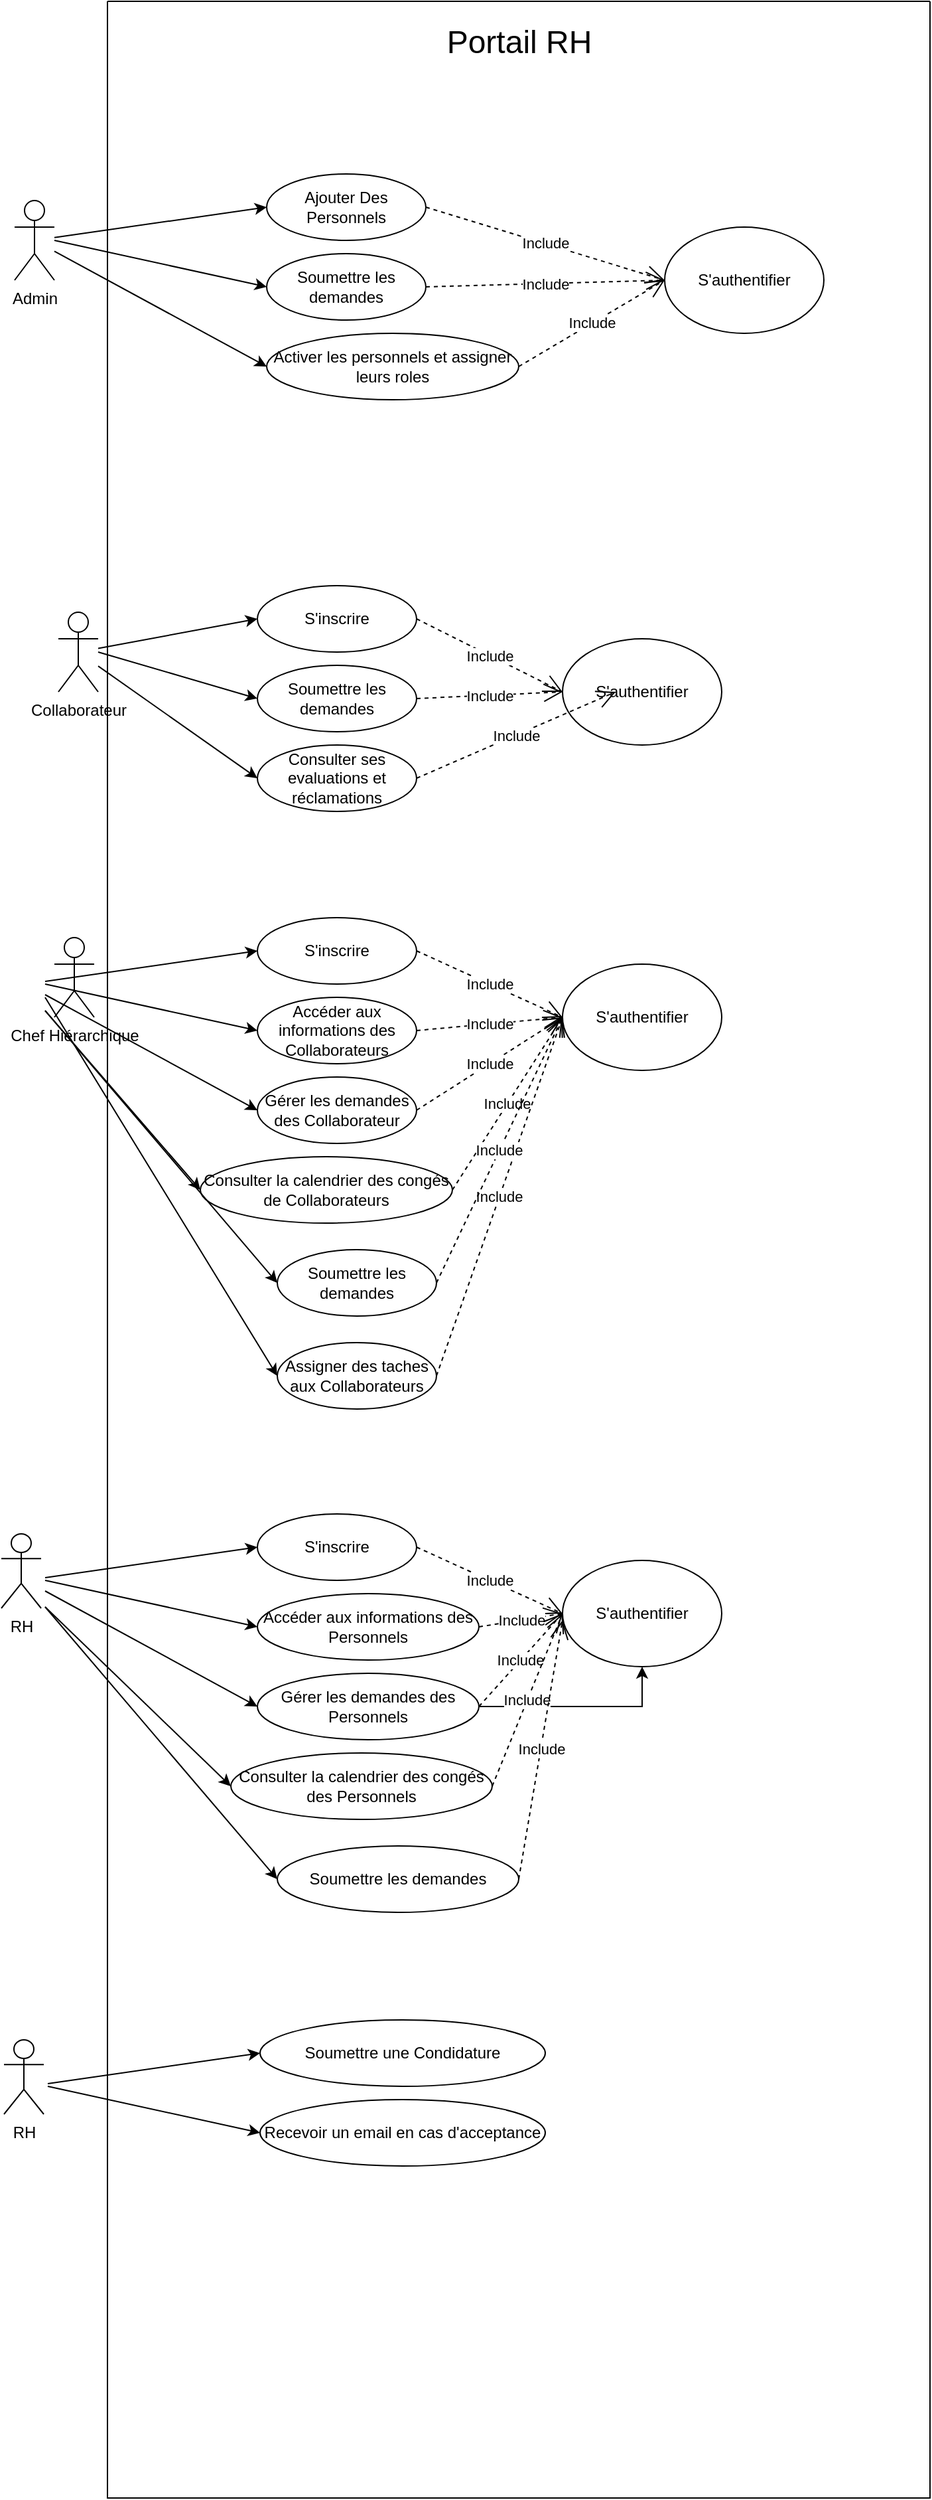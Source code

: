 <mxfile version="26.0.14">
  <diagram name="Page-1" id="tZB94l7u62PhZjTg-OVc">
    <mxGraphModel dx="937" dy="1857" grid="1" gridSize="10" guides="1" tooltips="1" connect="1" arrows="1" fold="1" page="1" pageScale="1" pageWidth="827" pageHeight="1169" math="0" shadow="0">
      <root>
        <mxCell id="0" />
        <mxCell id="1" parent="0" />
        <mxCell id="SV4HgoW76WbXQF1gWdj0-1" value="Collaborateur" style="shape=umlActor;verticalLabelPosition=bottom;verticalAlign=top;html=1;outlineConnect=0;" vertex="1" parent="1">
          <mxGeometry x="113" y="490" width="30" height="60" as="geometry" />
        </mxCell>
        <mxCell id="SV4HgoW76WbXQF1gWdj0-2" value="" style="swimlane;startSize=0;" vertex="1" parent="1">
          <mxGeometry x="150" y="30" width="620" height="1880" as="geometry" />
        </mxCell>
        <mxCell id="SV4HgoW76WbXQF1gWdj0-4" value="&lt;font style=&quot;font-size: 24px;&quot;&gt;Portail RH&lt;/font&gt;" style="text;html=1;align=center;verticalAlign=middle;resizable=0;points=[];autosize=1;strokeColor=none;fillColor=none;strokeWidth=3;" vertex="1" parent="SV4HgoW76WbXQF1gWdj0-2">
          <mxGeometry x="245" y="11" width="130" height="40" as="geometry" />
        </mxCell>
        <mxCell id="SV4HgoW76WbXQF1gWdj0-5" value="S&#39;inscrire" style="ellipse;whiteSpace=wrap;html=1;" vertex="1" parent="SV4HgoW76WbXQF1gWdj0-2">
          <mxGeometry x="113" y="440" width="120" height="50" as="geometry" />
        </mxCell>
        <mxCell id="SV4HgoW76WbXQF1gWdj0-6" value="Soumettre les demandes" style="ellipse;whiteSpace=wrap;html=1;" vertex="1" parent="SV4HgoW76WbXQF1gWdj0-2">
          <mxGeometry x="113" y="500" width="120" height="50" as="geometry" />
        </mxCell>
        <mxCell id="SV4HgoW76WbXQF1gWdj0-7" value="Consulter ses evaluations et réclamations" style="ellipse;whiteSpace=wrap;html=1;" vertex="1" parent="SV4HgoW76WbXQF1gWdj0-2">
          <mxGeometry x="113" y="560" width="120" height="50" as="geometry" />
        </mxCell>
        <mxCell id="SV4HgoW76WbXQF1gWdj0-11" value="S&#39;authentifier" style="ellipse;whiteSpace=wrap;html=1;" vertex="1" parent="SV4HgoW76WbXQF1gWdj0-2">
          <mxGeometry x="343" y="480" width="120" height="80" as="geometry" />
        </mxCell>
        <mxCell id="SV4HgoW76WbXQF1gWdj0-13" value="Include" style="endArrow=open;endSize=12;dashed=1;html=1;rounded=0;exitX=1;exitY=0.5;exitDx=0;exitDy=0;entryX=0;entryY=0.5;entryDx=0;entryDy=0;" edge="1" parent="SV4HgoW76WbXQF1gWdj0-2" source="SV4HgoW76WbXQF1gWdj0-5" target="SV4HgoW76WbXQF1gWdj0-11">
          <mxGeometry width="160" relative="1" as="geometry">
            <mxPoint x="283" y="450" as="sourcePoint" />
            <mxPoint x="443" y="450" as="targetPoint" />
          </mxGeometry>
        </mxCell>
        <mxCell id="SV4HgoW76WbXQF1gWdj0-14" value="Include" style="endArrow=open;endSize=12;dashed=1;html=1;rounded=0;exitX=1;exitY=0.5;exitDx=0;exitDy=0;entryX=0;entryY=0.5;entryDx=0;entryDy=0;" edge="1" parent="SV4HgoW76WbXQF1gWdj0-2" source="SV4HgoW76WbXQF1gWdj0-6" target="SV4HgoW76WbXQF1gWdj0-11">
          <mxGeometry width="160" relative="1" as="geometry">
            <mxPoint x="243" y="475" as="sourcePoint" />
            <mxPoint x="353" y="530" as="targetPoint" />
          </mxGeometry>
        </mxCell>
        <mxCell id="SV4HgoW76WbXQF1gWdj0-17" value="S&#39;inscrire" style="ellipse;whiteSpace=wrap;html=1;" vertex="1" parent="SV4HgoW76WbXQF1gWdj0-2">
          <mxGeometry x="113" y="690" width="120" height="50" as="geometry" />
        </mxCell>
        <mxCell id="SV4HgoW76WbXQF1gWdj0-18" value="Accéder aux informations des Collaborateurs" style="ellipse;whiteSpace=wrap;html=1;" vertex="1" parent="SV4HgoW76WbXQF1gWdj0-2">
          <mxGeometry x="113" y="750" width="120" height="50" as="geometry" />
        </mxCell>
        <mxCell id="SV4HgoW76WbXQF1gWdj0-19" value="Gérer&lt;span style=&quot;color: rgba(0, 0, 0, 0); font-family: monospace; font-size: 0px; text-align: start; text-wrap-mode: nowrap;&quot;&gt;%3CmxGraphModel%3E%3Croot%3E%3CmxCell%20id%3D%220%22%2F%3E%3CmxCell%20id%3D%221%22%20parent%3D%220%22%2F%3E%3CmxCell%20id%3D%222%22%20value%3D%22S&#39;inscrire%22%20style%3D%22ellipse%3BwhiteSpace%3Dwrap%3Bhtml%3D1%3B%22%20vertex%3D%221%22%20parent%3D%221%22%3E%3CmxGeometry%20x%3D%22320%22%20y%3D%22130%22%20width%3D%22120%22%20height%3D%2250%22%20as%3D%22geometry%22%2F%3E%3C%2FmxCell%3E%3CmxCell%20id%3D%223%22%20value%3D%22Soumettre%20les%20demandes%22%20style%3D%22ellipse%3BwhiteSpace%3Dwrap%3Bhtml%3D1%3B%22%20vertex%3D%221%22%20parent%3D%221%22%3E%3CmxGeometry%20x%3D%22320%22%20y%3D%22190%22%20width%3D%22120%22%20height%3D%2250%22%20as%3D%22geometry%22%2F%3E%3C%2FmxCell%3E%3CmxCell%20id%3D%224%22%20value%3D%22Consulter%20ses%20evaluations%20et%20r%C3%A9clamations%22%20style%3D%22ellipse%3BwhiteSpace%3Dwrap%3Bhtml%3D1%3B%22%20vertex%3D%221%22%20parent%3D%221%22%3E%3CmxGeometry%20x%3D%22320%22%20y%3D%22250%22%20width%3D%22120%22%20height%3D%2250%22%20as%3D%22geometry%22%2F%3E%3C%2FmxCell%3E%3CmxCell%20id%3D%225%22%20value%3D%22%22%20style%3D%22endArrow%3Dclassic%3Bhtml%3D1%3Brounded%3D0%3BentryX%3D0%3BentryY%3D0.5%3BentryDx%3D0%3BentryDy%3D0%3B%22%20edge%3D%221%22%20target%3D%222%22%20parent%3D%221%22%3E%3CmxGeometry%20width%3D%2250%22%20height%3D%2250%22%20relative%3D%221%22%20as%3D%22geometry%22%3E%3CmxPoint%20x%3D%22160%22%20y%3D%22178%22%20as%3D%22sourcePoint%22%2F%3E%3CmxPoint%20x%3D%22280%22%20y%3D%22210%22%20as%3D%22targetPoint%22%2F%3E%3C%2FmxGeometry%3E%3C%2FmxCell%3E%3CmxCell%20id%3D%226%22%20value%3D%22%22%20style%3D%22endArrow%3Dclassic%3Bhtml%3D1%3Brounded%3D0%3BentryX%3D0%3BentryY%3D0.5%3BentryDx%3D0%3BentryDy%3D0%3B%22%20edge%3D%221%22%20target%3D%223%22%20parent%3D%221%22%3E%3CmxGeometry%20width%3D%2250%22%20height%3D%2250%22%20relative%3D%221%22%20as%3D%22geometry%22%3E%3CmxPoint%20x%3D%22160%22%20y%3D%22180%22%20as%3D%22sourcePoint%22%2F%3E%3CmxPoint%20x%3D%22330%22%20y%3D%22165%22%20as%3D%22targetPoint%22%2F%3E%3C%2FmxGeometry%3E%3C%2FmxCell%3E%3CmxCell%20id%3D%227%22%20value%3D%22%22%20style%3D%22endArrow%3Dclassic%3Bhtml%3D1%3Brounded%3D0%3BentryX%3D0%3BentryY%3D0.5%3BentryDx%3D0%3BentryDy%3D0%3B%22%20edge%3D%221%22%20target%3D%224%22%20parent%3D%221%22%3E%3CmxGeometry%20width%3D%2250%22%20height%3D%2250%22%20relative%3D%221%22%20as%3D%22geometry%22%3E%3CmxPoint%20x%3D%22160%22%20y%3D%22188%22%20as%3D%22sourcePoint%22%2F%3E%3CmxPoint%20x%3D%22340%22%20y%3D%22175%22%20as%3D%22targetPoint%22%2F%3E%3C%2FmxGeometry%3E%3C%2FmxCell%3E%3C%2Froot%3E%3C%2FmxGraphModel%3E&lt;/span&gt;&amp;nbsp;les demandes des Collaborateur" style="ellipse;whiteSpace=wrap;html=1;" vertex="1" parent="SV4HgoW76WbXQF1gWdj0-2">
          <mxGeometry x="113" y="810" width="120" height="50" as="geometry" />
        </mxCell>
        <mxCell id="SV4HgoW76WbXQF1gWdj0-20" value="" style="endArrow=classic;html=1;rounded=0;entryX=0;entryY=0.5;entryDx=0;entryDy=0;" edge="1" parent="SV4HgoW76WbXQF1gWdj0-2" target="SV4HgoW76WbXQF1gWdj0-17">
          <mxGeometry width="50" height="50" relative="1" as="geometry">
            <mxPoint x="-47" y="738" as="sourcePoint" />
            <mxPoint x="73" y="770" as="targetPoint" />
          </mxGeometry>
        </mxCell>
        <mxCell id="SV4HgoW76WbXQF1gWdj0-21" value="" style="endArrow=classic;html=1;rounded=0;entryX=0;entryY=0.5;entryDx=0;entryDy=0;" edge="1" parent="SV4HgoW76WbXQF1gWdj0-2" target="SV4HgoW76WbXQF1gWdj0-18">
          <mxGeometry width="50" height="50" relative="1" as="geometry">
            <mxPoint x="-47" y="740" as="sourcePoint" />
            <mxPoint x="123" y="725" as="targetPoint" />
          </mxGeometry>
        </mxCell>
        <mxCell id="SV4HgoW76WbXQF1gWdj0-22" value="" style="endArrow=classic;html=1;rounded=0;entryX=0;entryY=0.5;entryDx=0;entryDy=0;" edge="1" parent="SV4HgoW76WbXQF1gWdj0-2" target="SV4HgoW76WbXQF1gWdj0-19">
          <mxGeometry width="50" height="50" relative="1" as="geometry">
            <mxPoint x="-47" y="748" as="sourcePoint" />
            <mxPoint x="133" y="735" as="targetPoint" />
          </mxGeometry>
        </mxCell>
        <mxCell id="SV4HgoW76WbXQF1gWdj0-23" value="Consulter la calendrier des congés de Collaborateurs" style="ellipse;whiteSpace=wrap;html=1;" vertex="1" parent="SV4HgoW76WbXQF1gWdj0-2">
          <mxGeometry x="70" y="870" width="190" height="50" as="geometry" />
        </mxCell>
        <mxCell id="SV4HgoW76WbXQF1gWdj0-24" value="Soumettre les demandes" style="ellipse;whiteSpace=wrap;html=1;" vertex="1" parent="SV4HgoW76WbXQF1gWdj0-2">
          <mxGeometry x="128" y="940" width="120" height="50" as="geometry" />
        </mxCell>
        <mxCell id="SV4HgoW76WbXQF1gWdj0-25" value="Assigner des taches aux Collaborateurs" style="ellipse;whiteSpace=wrap;html=1;" vertex="1" parent="SV4HgoW76WbXQF1gWdj0-2">
          <mxGeometry x="128" y="1010" width="120" height="50" as="geometry" />
        </mxCell>
        <mxCell id="SV4HgoW76WbXQF1gWdj0-26" value="" style="endArrow=classic;html=1;rounded=0;entryX=0;entryY=0.5;entryDx=0;entryDy=0;" edge="1" parent="SV4HgoW76WbXQF1gWdj0-2" target="SV4HgoW76WbXQF1gWdj0-23">
          <mxGeometry width="50" height="50" relative="1" as="geometry">
            <mxPoint x="-47" y="760" as="sourcePoint" />
            <mxPoint x="73" y="950" as="targetPoint" />
          </mxGeometry>
        </mxCell>
        <mxCell id="SV4HgoW76WbXQF1gWdj0-27" value="" style="endArrow=classic;html=1;rounded=0;entryX=0;entryY=0.5;entryDx=0;entryDy=0;" edge="1" parent="SV4HgoW76WbXQF1gWdj0-2" target="SV4HgoW76WbXQF1gWdj0-24">
          <mxGeometry width="50" height="50" relative="1" as="geometry">
            <mxPoint x="-47" y="760" as="sourcePoint" />
            <mxPoint x="123" y="905" as="targetPoint" />
          </mxGeometry>
        </mxCell>
        <mxCell id="SV4HgoW76WbXQF1gWdj0-28" value="" style="endArrow=classic;html=1;rounded=0;entryX=0;entryY=0.5;entryDx=0;entryDy=0;" edge="1" parent="SV4HgoW76WbXQF1gWdj0-2" target="SV4HgoW76WbXQF1gWdj0-25">
          <mxGeometry width="50" height="50" relative="1" as="geometry">
            <mxPoint x="-47" y="750" as="sourcePoint" />
            <mxPoint x="133" y="915" as="targetPoint" />
          </mxGeometry>
        </mxCell>
        <mxCell id="SV4HgoW76WbXQF1gWdj0-30" value="S&#39;authentifier" style="ellipse;whiteSpace=wrap;html=1;" vertex="1" parent="SV4HgoW76WbXQF1gWdj0-2">
          <mxGeometry x="343" y="725" width="120" height="80" as="geometry" />
        </mxCell>
        <mxCell id="SV4HgoW76WbXQF1gWdj0-31" value="Include" style="endArrow=open;endSize=12;dashed=1;html=1;rounded=0;exitX=1;exitY=0.5;exitDx=0;exitDy=0;entryX=0;entryY=0.5;entryDx=0;entryDy=0;" edge="1" parent="SV4HgoW76WbXQF1gWdj0-2" target="SV4HgoW76WbXQF1gWdj0-30" source="SV4HgoW76WbXQF1gWdj0-17">
          <mxGeometry width="160" relative="1" as="geometry">
            <mxPoint x="233" y="710" as="sourcePoint" />
            <mxPoint x="443" y="695" as="targetPoint" />
          </mxGeometry>
        </mxCell>
        <mxCell id="SV4HgoW76WbXQF1gWdj0-32" value="Include" style="endArrow=open;endSize=12;dashed=1;html=1;rounded=0;exitX=1;exitY=0.5;exitDx=0;exitDy=0;entryX=0;entryY=0.5;entryDx=0;entryDy=0;" edge="1" parent="SV4HgoW76WbXQF1gWdj0-2" target="SV4HgoW76WbXQF1gWdj0-30" source="SV4HgoW76WbXQF1gWdj0-18">
          <mxGeometry width="160" relative="1" as="geometry">
            <mxPoint x="233" y="770" as="sourcePoint" />
            <mxPoint x="353" y="775" as="targetPoint" />
          </mxGeometry>
        </mxCell>
        <mxCell id="SV4HgoW76WbXQF1gWdj0-33" value="Include" style="endArrow=open;endSize=12;dashed=1;html=1;rounded=0;exitX=1;exitY=0.5;exitDx=0;exitDy=0;" edge="1" parent="SV4HgoW76WbXQF1gWdj0-2" source="SV4HgoW76WbXQF1gWdj0-19">
          <mxGeometry width="160" relative="1" as="geometry">
            <mxPoint x="233" y="830" as="sourcePoint" />
            <mxPoint x="343" y="765" as="targetPoint" />
          </mxGeometry>
        </mxCell>
        <mxCell id="SV4HgoW76WbXQF1gWdj0-34" value="Include" style="endArrow=open;endSize=12;dashed=1;html=1;rounded=0;exitX=1;exitY=0.5;exitDx=0;exitDy=0;entryX=0;entryY=0.5;entryDx=0;entryDy=0;" edge="1" parent="SV4HgoW76WbXQF1gWdj0-2" source="SV4HgoW76WbXQF1gWdj0-23" target="SV4HgoW76WbXQF1gWdj0-30">
          <mxGeometry width="160" relative="1" as="geometry">
            <mxPoint x="243" y="840" as="sourcePoint" />
            <mxPoint x="353" y="775" as="targetPoint" />
          </mxGeometry>
        </mxCell>
        <mxCell id="SV4HgoW76WbXQF1gWdj0-36" value="Include" style="endArrow=open;endSize=12;dashed=1;html=1;rounded=0;exitX=1;exitY=0.5;exitDx=0;exitDy=0;entryX=0;entryY=0.5;entryDx=0;entryDy=0;" edge="1" parent="SV4HgoW76WbXQF1gWdj0-2" source="SV4HgoW76WbXQF1gWdj0-25" target="SV4HgoW76WbXQF1gWdj0-30">
          <mxGeometry width="160" relative="1" as="geometry">
            <mxPoint x="293" y="1025" as="sourcePoint" />
            <mxPoint x="353" y="780" as="targetPoint" />
          </mxGeometry>
        </mxCell>
        <mxCell id="SV4HgoW76WbXQF1gWdj0-48" value="" style="endArrow=classic;html=1;rounded=0;entryX=0;entryY=0.5;entryDx=0;entryDy=0;" edge="1" parent="SV4HgoW76WbXQF1gWdj0-2" source="SV4HgoW76WbXQF1gWdj0-44" target="SV4HgoW76WbXQF1gWdj0-45">
          <mxGeometry width="50" height="50" relative="1" as="geometry">
            <mxPoint x="30" y="260" as="sourcePoint" />
            <mxPoint x="80" y="210" as="targetPoint" />
          </mxGeometry>
        </mxCell>
        <mxCell id="SV4HgoW76WbXQF1gWdj0-49" value="" style="endArrow=classic;html=1;rounded=0;entryX=0;entryY=0.5;entryDx=0;entryDy=0;" edge="1" parent="SV4HgoW76WbXQF1gWdj0-2" target="SV4HgoW76WbXQF1gWdj0-46">
          <mxGeometry width="50" height="50" relative="1" as="geometry">
            <mxPoint x="-40" y="180" as="sourcePoint" />
            <mxPoint x="130" y="165" as="targetPoint" />
          </mxGeometry>
        </mxCell>
        <mxCell id="SV4HgoW76WbXQF1gWdj0-50" value="" style="endArrow=classic;html=1;rounded=0;entryX=0;entryY=0.5;entryDx=0;entryDy=0;" edge="1" parent="SV4HgoW76WbXQF1gWdj0-2" source="SV4HgoW76WbXQF1gWdj0-44" target="SV4HgoW76WbXQF1gWdj0-47">
          <mxGeometry width="50" height="50" relative="1" as="geometry">
            <mxPoint x="-20" y="198" as="sourcePoint" />
            <mxPoint x="140" y="175" as="targetPoint" />
          </mxGeometry>
        </mxCell>
        <mxCell id="SV4HgoW76WbXQF1gWdj0-44" value="Admin" style="shape=umlActor;verticalLabelPosition=bottom;verticalAlign=top;html=1;outlineConnect=0;" vertex="1" parent="SV4HgoW76WbXQF1gWdj0-2">
          <mxGeometry x="-70" y="150" width="30" height="60" as="geometry" />
        </mxCell>
        <mxCell id="SV4HgoW76WbXQF1gWdj0-45" value="Ajouter Des Personnels" style="ellipse;whiteSpace=wrap;html=1;" vertex="1" parent="SV4HgoW76WbXQF1gWdj0-2">
          <mxGeometry x="120" y="130" width="120" height="50" as="geometry" />
        </mxCell>
        <mxCell id="SV4HgoW76WbXQF1gWdj0-46" value="Soumettre les demandes" style="ellipse;whiteSpace=wrap;html=1;" vertex="1" parent="SV4HgoW76WbXQF1gWdj0-2">
          <mxGeometry x="120" y="190" width="120" height="50" as="geometry" />
        </mxCell>
        <mxCell id="SV4HgoW76WbXQF1gWdj0-47" value="Activer les personnels et assigner leurs roles" style="ellipse;whiteSpace=wrap;html=1;" vertex="1" parent="SV4HgoW76WbXQF1gWdj0-2">
          <mxGeometry x="120" y="250" width="190" height="50" as="geometry" />
        </mxCell>
        <mxCell id="SV4HgoW76WbXQF1gWdj0-51" value="S&#39;authentifier" style="ellipse;whiteSpace=wrap;html=1;" vertex="1" parent="SV4HgoW76WbXQF1gWdj0-2">
          <mxGeometry x="420" y="170" width="120" height="80" as="geometry" />
        </mxCell>
        <mxCell id="SV4HgoW76WbXQF1gWdj0-52" value="Include" style="endArrow=open;endSize=12;dashed=1;html=1;rounded=0;exitX=1;exitY=0.5;exitDx=0;exitDy=0;entryX=0;entryY=0.5;entryDx=0;entryDy=0;" edge="1" parent="SV4HgoW76WbXQF1gWdj0-2" target="SV4HgoW76WbXQF1gWdj0-51" source="SV4HgoW76WbXQF1gWdj0-45">
          <mxGeometry width="160" relative="1" as="geometry">
            <mxPoint x="310" y="155" as="sourcePoint" />
            <mxPoint x="520" y="140" as="targetPoint" />
          </mxGeometry>
        </mxCell>
        <mxCell id="SV4HgoW76WbXQF1gWdj0-53" value="Include" style="endArrow=open;endSize=12;dashed=1;html=1;rounded=0;exitX=1;exitY=0.5;exitDx=0;exitDy=0;entryX=0;entryY=0.5;entryDx=0;entryDy=0;" edge="1" parent="SV4HgoW76WbXQF1gWdj0-2" target="SV4HgoW76WbXQF1gWdj0-51" source="SV4HgoW76WbXQF1gWdj0-46">
          <mxGeometry width="160" relative="1" as="geometry">
            <mxPoint x="310" y="215" as="sourcePoint" />
            <mxPoint x="430" y="220" as="targetPoint" />
          </mxGeometry>
        </mxCell>
        <mxCell id="SV4HgoW76WbXQF1gWdj0-54" value="Include" style="endArrow=open;endSize=12;dashed=1;html=1;rounded=0;exitX=1;exitY=0.5;exitDx=0;exitDy=0;" edge="1" parent="SV4HgoW76WbXQF1gWdj0-2">
          <mxGeometry width="160" relative="1" as="geometry">
            <mxPoint x="310" y="275" as="sourcePoint" />
            <mxPoint x="420" y="210" as="targetPoint" />
          </mxGeometry>
        </mxCell>
        <mxCell id="SV4HgoW76WbXQF1gWdj0-55" value="S&#39;inscrire" style="ellipse;whiteSpace=wrap;html=1;" vertex="1" parent="SV4HgoW76WbXQF1gWdj0-2">
          <mxGeometry x="113" y="1139" width="120" height="50" as="geometry" />
        </mxCell>
        <mxCell id="SV4HgoW76WbXQF1gWdj0-56" value="Accéder aux informations des Personnels" style="ellipse;whiteSpace=wrap;html=1;" vertex="1" parent="SV4HgoW76WbXQF1gWdj0-2">
          <mxGeometry x="113" y="1199" width="167" height="50" as="geometry" />
        </mxCell>
        <mxCell id="SV4HgoW76WbXQF1gWdj0-92" value="" style="edgeStyle=orthogonalEdgeStyle;rounded=0;orthogonalLoop=1;jettySize=auto;html=1;" edge="1" parent="SV4HgoW76WbXQF1gWdj0-2" source="SV4HgoW76WbXQF1gWdj0-57" target="SV4HgoW76WbXQF1gWdj0-67">
          <mxGeometry relative="1" as="geometry" />
        </mxCell>
        <mxCell id="SV4HgoW76WbXQF1gWdj0-57" value="Gérer&lt;span style=&quot;color: rgba(0, 0, 0, 0); font-family: monospace; font-size: 0px; text-align: start; text-wrap-mode: nowrap;&quot;&gt;%3CmxGraphModel%3E%3Croot%3E%3CmxCell%20id%3D%220%22%2F%3E%3CmxCell%20id%3D%221%22%20parent%3D%220%22%2F%3E%3CmxCell%20id%3D%222%22%20value%3D%22S&#39;inscrire%22%20style%3D%22ellipse%3BwhiteSpace%3Dwrap%3Bhtml%3D1%3B%22%20vertex%3D%221%22%20parent%3D%221%22%3E%3CmxGeometry%20x%3D%22320%22%20y%3D%22130%22%20width%3D%22120%22%20height%3D%2250%22%20as%3D%22geometry%22%2F%3E%3C%2FmxCell%3E%3CmxCell%20id%3D%223%22%20value%3D%22Soumettre%20les%20demandes%22%20style%3D%22ellipse%3BwhiteSpace%3Dwrap%3Bhtml%3D1%3B%22%20vertex%3D%221%22%20parent%3D%221%22%3E%3CmxGeometry%20x%3D%22320%22%20y%3D%22190%22%20width%3D%22120%22%20height%3D%2250%22%20as%3D%22geometry%22%2F%3E%3C%2FmxCell%3E%3CmxCell%20id%3D%224%22%20value%3D%22Consulter%20ses%20evaluations%20et%20r%C3%A9clamations%22%20style%3D%22ellipse%3BwhiteSpace%3Dwrap%3Bhtml%3D1%3B%22%20vertex%3D%221%22%20parent%3D%221%22%3E%3CmxGeometry%20x%3D%22320%22%20y%3D%22250%22%20width%3D%22120%22%20height%3D%2250%22%20as%3D%22geometry%22%2F%3E%3C%2FmxCell%3E%3CmxCell%20id%3D%225%22%20value%3D%22%22%20style%3D%22endArrow%3Dclassic%3Bhtml%3D1%3Brounded%3D0%3BentryX%3D0%3BentryY%3D0.5%3BentryDx%3D0%3BentryDy%3D0%3B%22%20edge%3D%221%22%20target%3D%222%22%20parent%3D%221%22%3E%3CmxGeometry%20width%3D%2250%22%20height%3D%2250%22%20relative%3D%221%22%20as%3D%22geometry%22%3E%3CmxPoint%20x%3D%22160%22%20y%3D%22178%22%20as%3D%22sourcePoint%22%2F%3E%3CmxPoint%20x%3D%22280%22%20y%3D%22210%22%20as%3D%22targetPoint%22%2F%3E%3C%2FmxGeometry%3E%3C%2FmxCell%3E%3CmxCell%20id%3D%226%22%20value%3D%22%22%20style%3D%22endArrow%3Dclassic%3Bhtml%3D1%3Brounded%3D0%3BentryX%3D0%3BentryY%3D0.5%3BentryDx%3D0%3BentryDy%3D0%3B%22%20edge%3D%221%22%20target%3D%223%22%20parent%3D%221%22%3E%3CmxGeometry%20width%3D%2250%22%20height%3D%2250%22%20relative%3D%221%22%20as%3D%22geometry%22%3E%3CmxPoint%20x%3D%22160%22%20y%3D%22180%22%20as%3D%22sourcePoint%22%2F%3E%3CmxPoint%20x%3D%22330%22%20y%3D%22165%22%20as%3D%22targetPoint%22%2F%3E%3C%2FmxGeometry%3E%3C%2FmxCell%3E%3CmxCell%20id%3D%227%22%20value%3D%22%22%20style%3D%22endArrow%3Dclassic%3Bhtml%3D1%3Brounded%3D0%3BentryX%3D0%3BentryY%3D0.5%3BentryDx%3D0%3BentryDy%3D0%3B%22%20edge%3D%221%22%20target%3D%224%22%20parent%3D%221%22%3E%3CmxGeometry%20width%3D%2250%22%20height%3D%2250%22%20relative%3D%221%22%20as%3D%22geometry%22%3E%3CmxPoint%20x%3D%22160%22%20y%3D%22188%22%20as%3D%22sourcePoint%22%2F%3E%3CmxPoint%20x%3D%22340%22%20y%3D%22175%22%20as%3D%22targetPoint%22%2F%3E%3C%2FmxGeometry%3E%3C%2FmxCell%3E%3C%2Froot%3E%3C%2FmxGraphModel%3E&lt;/span&gt;&amp;nbsp;les demandes des Personnels" style="ellipse;whiteSpace=wrap;html=1;" vertex="1" parent="SV4HgoW76WbXQF1gWdj0-2">
          <mxGeometry x="113" y="1259" width="167" height="50" as="geometry" />
        </mxCell>
        <mxCell id="SV4HgoW76WbXQF1gWdj0-58" value="" style="endArrow=classic;html=1;rounded=0;entryX=0;entryY=0.5;entryDx=0;entryDy=0;" edge="1" parent="SV4HgoW76WbXQF1gWdj0-2" target="SV4HgoW76WbXQF1gWdj0-55">
          <mxGeometry width="50" height="50" relative="1" as="geometry">
            <mxPoint x="-47" y="1187" as="sourcePoint" />
            <mxPoint x="73" y="1219" as="targetPoint" />
          </mxGeometry>
        </mxCell>
        <mxCell id="SV4HgoW76WbXQF1gWdj0-59" value="" style="endArrow=classic;html=1;rounded=0;entryX=0;entryY=0.5;entryDx=0;entryDy=0;" edge="1" parent="SV4HgoW76WbXQF1gWdj0-2" target="SV4HgoW76WbXQF1gWdj0-56">
          <mxGeometry width="50" height="50" relative="1" as="geometry">
            <mxPoint x="-47" y="1189" as="sourcePoint" />
            <mxPoint x="123" y="1174" as="targetPoint" />
          </mxGeometry>
        </mxCell>
        <mxCell id="SV4HgoW76WbXQF1gWdj0-60" value="" style="endArrow=classic;html=1;rounded=0;entryX=0;entryY=0.5;entryDx=0;entryDy=0;" edge="1" parent="SV4HgoW76WbXQF1gWdj0-2" target="SV4HgoW76WbXQF1gWdj0-57">
          <mxGeometry width="50" height="50" relative="1" as="geometry">
            <mxPoint x="-47" y="1197" as="sourcePoint" />
            <mxPoint x="133" y="1184" as="targetPoint" />
          </mxGeometry>
        </mxCell>
        <mxCell id="SV4HgoW76WbXQF1gWdj0-61" value="Consulter la calendrier des congés des Personnels" style="ellipse;whiteSpace=wrap;html=1;" vertex="1" parent="SV4HgoW76WbXQF1gWdj0-2">
          <mxGeometry x="93" y="1319" width="197" height="50" as="geometry" />
        </mxCell>
        <mxCell id="SV4HgoW76WbXQF1gWdj0-62" value="Soumettre les demandes" style="ellipse;whiteSpace=wrap;html=1;" vertex="1" parent="SV4HgoW76WbXQF1gWdj0-2">
          <mxGeometry x="128" y="1389" width="182" height="50" as="geometry" />
        </mxCell>
        <mxCell id="SV4HgoW76WbXQF1gWdj0-64" value="" style="endArrow=classic;html=1;rounded=0;entryX=0;entryY=0.5;entryDx=0;entryDy=0;" edge="1" parent="SV4HgoW76WbXQF1gWdj0-2" target="SV4HgoW76WbXQF1gWdj0-61">
          <mxGeometry width="50" height="50" relative="1" as="geometry">
            <mxPoint x="-47" y="1209" as="sourcePoint" />
            <mxPoint x="73" y="1399" as="targetPoint" />
          </mxGeometry>
        </mxCell>
        <mxCell id="SV4HgoW76WbXQF1gWdj0-65" value="" style="endArrow=classic;html=1;rounded=0;entryX=0;entryY=0.5;entryDx=0;entryDy=0;" edge="1" parent="SV4HgoW76WbXQF1gWdj0-2" target="SV4HgoW76WbXQF1gWdj0-62">
          <mxGeometry width="50" height="50" relative="1" as="geometry">
            <mxPoint x="-47" y="1209" as="sourcePoint" />
            <mxPoint x="123" y="1354" as="targetPoint" />
          </mxGeometry>
        </mxCell>
        <mxCell id="SV4HgoW76WbXQF1gWdj0-67" value="S&#39;authentifier" style="ellipse;whiteSpace=wrap;html=1;" vertex="1" parent="SV4HgoW76WbXQF1gWdj0-2">
          <mxGeometry x="343" y="1174" width="120" height="80" as="geometry" />
        </mxCell>
        <mxCell id="SV4HgoW76WbXQF1gWdj0-68" value="Include" style="endArrow=open;endSize=12;dashed=1;html=1;rounded=0;exitX=1;exitY=0.5;exitDx=0;exitDy=0;entryX=0;entryY=0.5;entryDx=0;entryDy=0;" edge="1" parent="SV4HgoW76WbXQF1gWdj0-2" target="SV4HgoW76WbXQF1gWdj0-67" source="SV4HgoW76WbXQF1gWdj0-55">
          <mxGeometry width="160" relative="1" as="geometry">
            <mxPoint x="233" y="1159" as="sourcePoint" />
            <mxPoint x="443" y="1144" as="targetPoint" />
          </mxGeometry>
        </mxCell>
        <mxCell id="SV4HgoW76WbXQF1gWdj0-69" value="Include" style="endArrow=open;endSize=12;dashed=1;html=1;rounded=0;exitX=1;exitY=0.5;exitDx=0;exitDy=0;entryX=0;entryY=0.5;entryDx=0;entryDy=0;" edge="1" parent="SV4HgoW76WbXQF1gWdj0-2" target="SV4HgoW76WbXQF1gWdj0-67" source="SV4HgoW76WbXQF1gWdj0-56">
          <mxGeometry width="160" relative="1" as="geometry">
            <mxPoint x="233" y="1219" as="sourcePoint" />
            <mxPoint x="353" y="1224" as="targetPoint" />
          </mxGeometry>
        </mxCell>
        <mxCell id="SV4HgoW76WbXQF1gWdj0-70" value="Include" style="endArrow=open;endSize=12;dashed=1;html=1;rounded=0;exitX=1;exitY=0.5;exitDx=0;exitDy=0;" edge="1" parent="SV4HgoW76WbXQF1gWdj0-2" source="SV4HgoW76WbXQF1gWdj0-57">
          <mxGeometry width="160" relative="1" as="geometry">
            <mxPoint x="233" y="1279" as="sourcePoint" />
            <mxPoint x="343" y="1214" as="targetPoint" />
          </mxGeometry>
        </mxCell>
        <mxCell id="SV4HgoW76WbXQF1gWdj0-71" value="Include" style="endArrow=open;endSize=12;dashed=1;html=1;rounded=0;exitX=1;exitY=0.5;exitDx=0;exitDy=0;entryX=0;entryY=0.5;entryDx=0;entryDy=0;" edge="1" parent="SV4HgoW76WbXQF1gWdj0-2" source="SV4HgoW76WbXQF1gWdj0-61" target="SV4HgoW76WbXQF1gWdj0-67">
          <mxGeometry width="160" relative="1" as="geometry">
            <mxPoint x="243" y="1289" as="sourcePoint" />
            <mxPoint x="353" y="1224" as="targetPoint" />
          </mxGeometry>
        </mxCell>
        <mxCell id="SV4HgoW76WbXQF1gWdj0-73" value="RH" style="shape=umlActor;verticalLabelPosition=bottom;verticalAlign=top;html=1;" vertex="1" parent="SV4HgoW76WbXQF1gWdj0-2">
          <mxGeometry x="-80" y="1154" width="30" height="56" as="geometry" />
        </mxCell>
        <mxCell id="SV4HgoW76WbXQF1gWdj0-74" value="Include" style="endArrow=open;endSize=12;dashed=1;html=1;rounded=0;exitX=1;exitY=0.5;exitDx=0;exitDy=0;" edge="1" parent="SV4HgoW76WbXQF1gWdj0-2" source="SV4HgoW76WbXQF1gWdj0-62">
          <mxGeometry width="160" relative="1" as="geometry">
            <mxPoint x="313" y="1354" as="sourcePoint" />
            <mxPoint x="343" y="1219" as="targetPoint" />
          </mxGeometry>
        </mxCell>
        <mxCell id="SV4HgoW76WbXQF1gWdj0-75" value="Soumettre une Condidature" style="ellipse;whiteSpace=wrap;html=1;" vertex="1" parent="SV4HgoW76WbXQF1gWdj0-2">
          <mxGeometry x="115" y="1520" width="215" height="50" as="geometry" />
        </mxCell>
        <mxCell id="SV4HgoW76WbXQF1gWdj0-76" value="Recevoir un email en cas d&#39;acceptance" style="ellipse;whiteSpace=wrap;html=1;" vertex="1" parent="SV4HgoW76WbXQF1gWdj0-2">
          <mxGeometry x="115" y="1580" width="215" height="50" as="geometry" />
        </mxCell>
        <mxCell id="SV4HgoW76WbXQF1gWdj0-78" value="" style="endArrow=classic;html=1;rounded=0;entryX=0;entryY=0.5;entryDx=0;entryDy=0;" edge="1" parent="SV4HgoW76WbXQF1gWdj0-2" target="SV4HgoW76WbXQF1gWdj0-75">
          <mxGeometry width="50" height="50" relative="1" as="geometry">
            <mxPoint x="-45" y="1568" as="sourcePoint" />
            <mxPoint x="75" y="1600" as="targetPoint" />
          </mxGeometry>
        </mxCell>
        <mxCell id="SV4HgoW76WbXQF1gWdj0-79" value="" style="endArrow=classic;html=1;rounded=0;entryX=0;entryY=0.5;entryDx=0;entryDy=0;" edge="1" parent="SV4HgoW76WbXQF1gWdj0-2" target="SV4HgoW76WbXQF1gWdj0-76">
          <mxGeometry width="50" height="50" relative="1" as="geometry">
            <mxPoint x="-45" y="1570" as="sourcePoint" />
            <mxPoint x="125" y="1555" as="targetPoint" />
          </mxGeometry>
        </mxCell>
        <mxCell id="SV4HgoW76WbXQF1gWdj0-90" value="RH" style="shape=umlActor;verticalLabelPosition=bottom;verticalAlign=top;html=1;" vertex="1" parent="SV4HgoW76WbXQF1gWdj0-2">
          <mxGeometry x="-78" y="1535" width="30" height="56" as="geometry" />
        </mxCell>
        <mxCell id="SV4HgoW76WbXQF1gWdj0-35" value="Include" style="endArrow=open;endSize=12;dashed=1;html=1;rounded=0;exitX=1;exitY=0.5;exitDx=0;exitDy=0;entryX=0;entryY=0.5;entryDx=0;entryDy=0;" edge="1" parent="SV4HgoW76WbXQF1gWdj0-2" source="SV4HgoW76WbXQF1gWdj0-24" target="SV4HgoW76WbXQF1gWdj0-30">
          <mxGeometry width="160" relative="1" as="geometry">
            <mxPoint x="353" y="905" as="sourcePoint" />
            <mxPoint x="383" y="770" as="targetPoint" />
          </mxGeometry>
        </mxCell>
        <mxCell id="SV4HgoW76WbXQF1gWdj0-8" value="" style="endArrow=classic;html=1;rounded=0;entryX=0;entryY=0.5;entryDx=0;entryDy=0;" edge="1" parent="1" source="SV4HgoW76WbXQF1gWdj0-1" target="SV4HgoW76WbXQF1gWdj0-5">
          <mxGeometry width="50" height="50" relative="1" as="geometry">
            <mxPoint x="213" y="600" as="sourcePoint" />
            <mxPoint x="263" y="550" as="targetPoint" />
          </mxGeometry>
        </mxCell>
        <mxCell id="SV4HgoW76WbXQF1gWdj0-9" value="" style="endArrow=classic;html=1;rounded=0;entryX=0;entryY=0.5;entryDx=0;entryDy=0;" edge="1" parent="1" target="SV4HgoW76WbXQF1gWdj0-6">
          <mxGeometry width="50" height="50" relative="1" as="geometry">
            <mxPoint x="143" y="520" as="sourcePoint" />
            <mxPoint x="313" y="505" as="targetPoint" />
          </mxGeometry>
        </mxCell>
        <mxCell id="SV4HgoW76WbXQF1gWdj0-10" value="" style="endArrow=classic;html=1;rounded=0;entryX=0;entryY=0.5;entryDx=0;entryDy=0;" edge="1" parent="1" source="SV4HgoW76WbXQF1gWdj0-1" target="SV4HgoW76WbXQF1gWdj0-7">
          <mxGeometry width="50" height="50" relative="1" as="geometry">
            <mxPoint x="163" y="538" as="sourcePoint" />
            <mxPoint x="323" y="515" as="targetPoint" />
          </mxGeometry>
        </mxCell>
        <mxCell id="SV4HgoW76WbXQF1gWdj0-15" value="Include" style="endArrow=open;endSize=12;dashed=1;html=1;rounded=0;exitX=1;exitY=0.5;exitDx=0;exitDy=0;" edge="1" parent="1" source="SV4HgoW76WbXQF1gWdj0-7">
          <mxGeometry width="160" relative="1" as="geometry">
            <mxPoint x="443" y="515" as="sourcePoint" />
            <mxPoint x="533" y="550" as="targetPoint" />
          </mxGeometry>
        </mxCell>
        <mxCell id="SV4HgoW76WbXQF1gWdj0-16" value="Chef Hiérarchique" style="shape=umlActor;verticalLabelPosition=bottom;verticalAlign=top;html=1;" vertex="1" parent="1">
          <mxGeometry x="110" y="735" width="30" height="60" as="geometry" />
        </mxCell>
      </root>
    </mxGraphModel>
  </diagram>
</mxfile>
